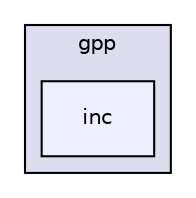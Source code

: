 digraph G {
  compound=true
  node [ fontsize=10, fontname="Helvetica"];
  edge [ labelfontsize=9, labelfontname="Helvetica"];
  subgraph clusterdir_000009 {
    graph [ bgcolor="#ddddee", pencolor="black", label="gpp" fontname="Helvetica", fontsize=10, URL="dir_000009.html"]
  dir_000010 [shape=box, label="inc", style="filled", fillcolor="#eeeeff", pencolor="black", URL="dir_000010.html"];
  }
}
